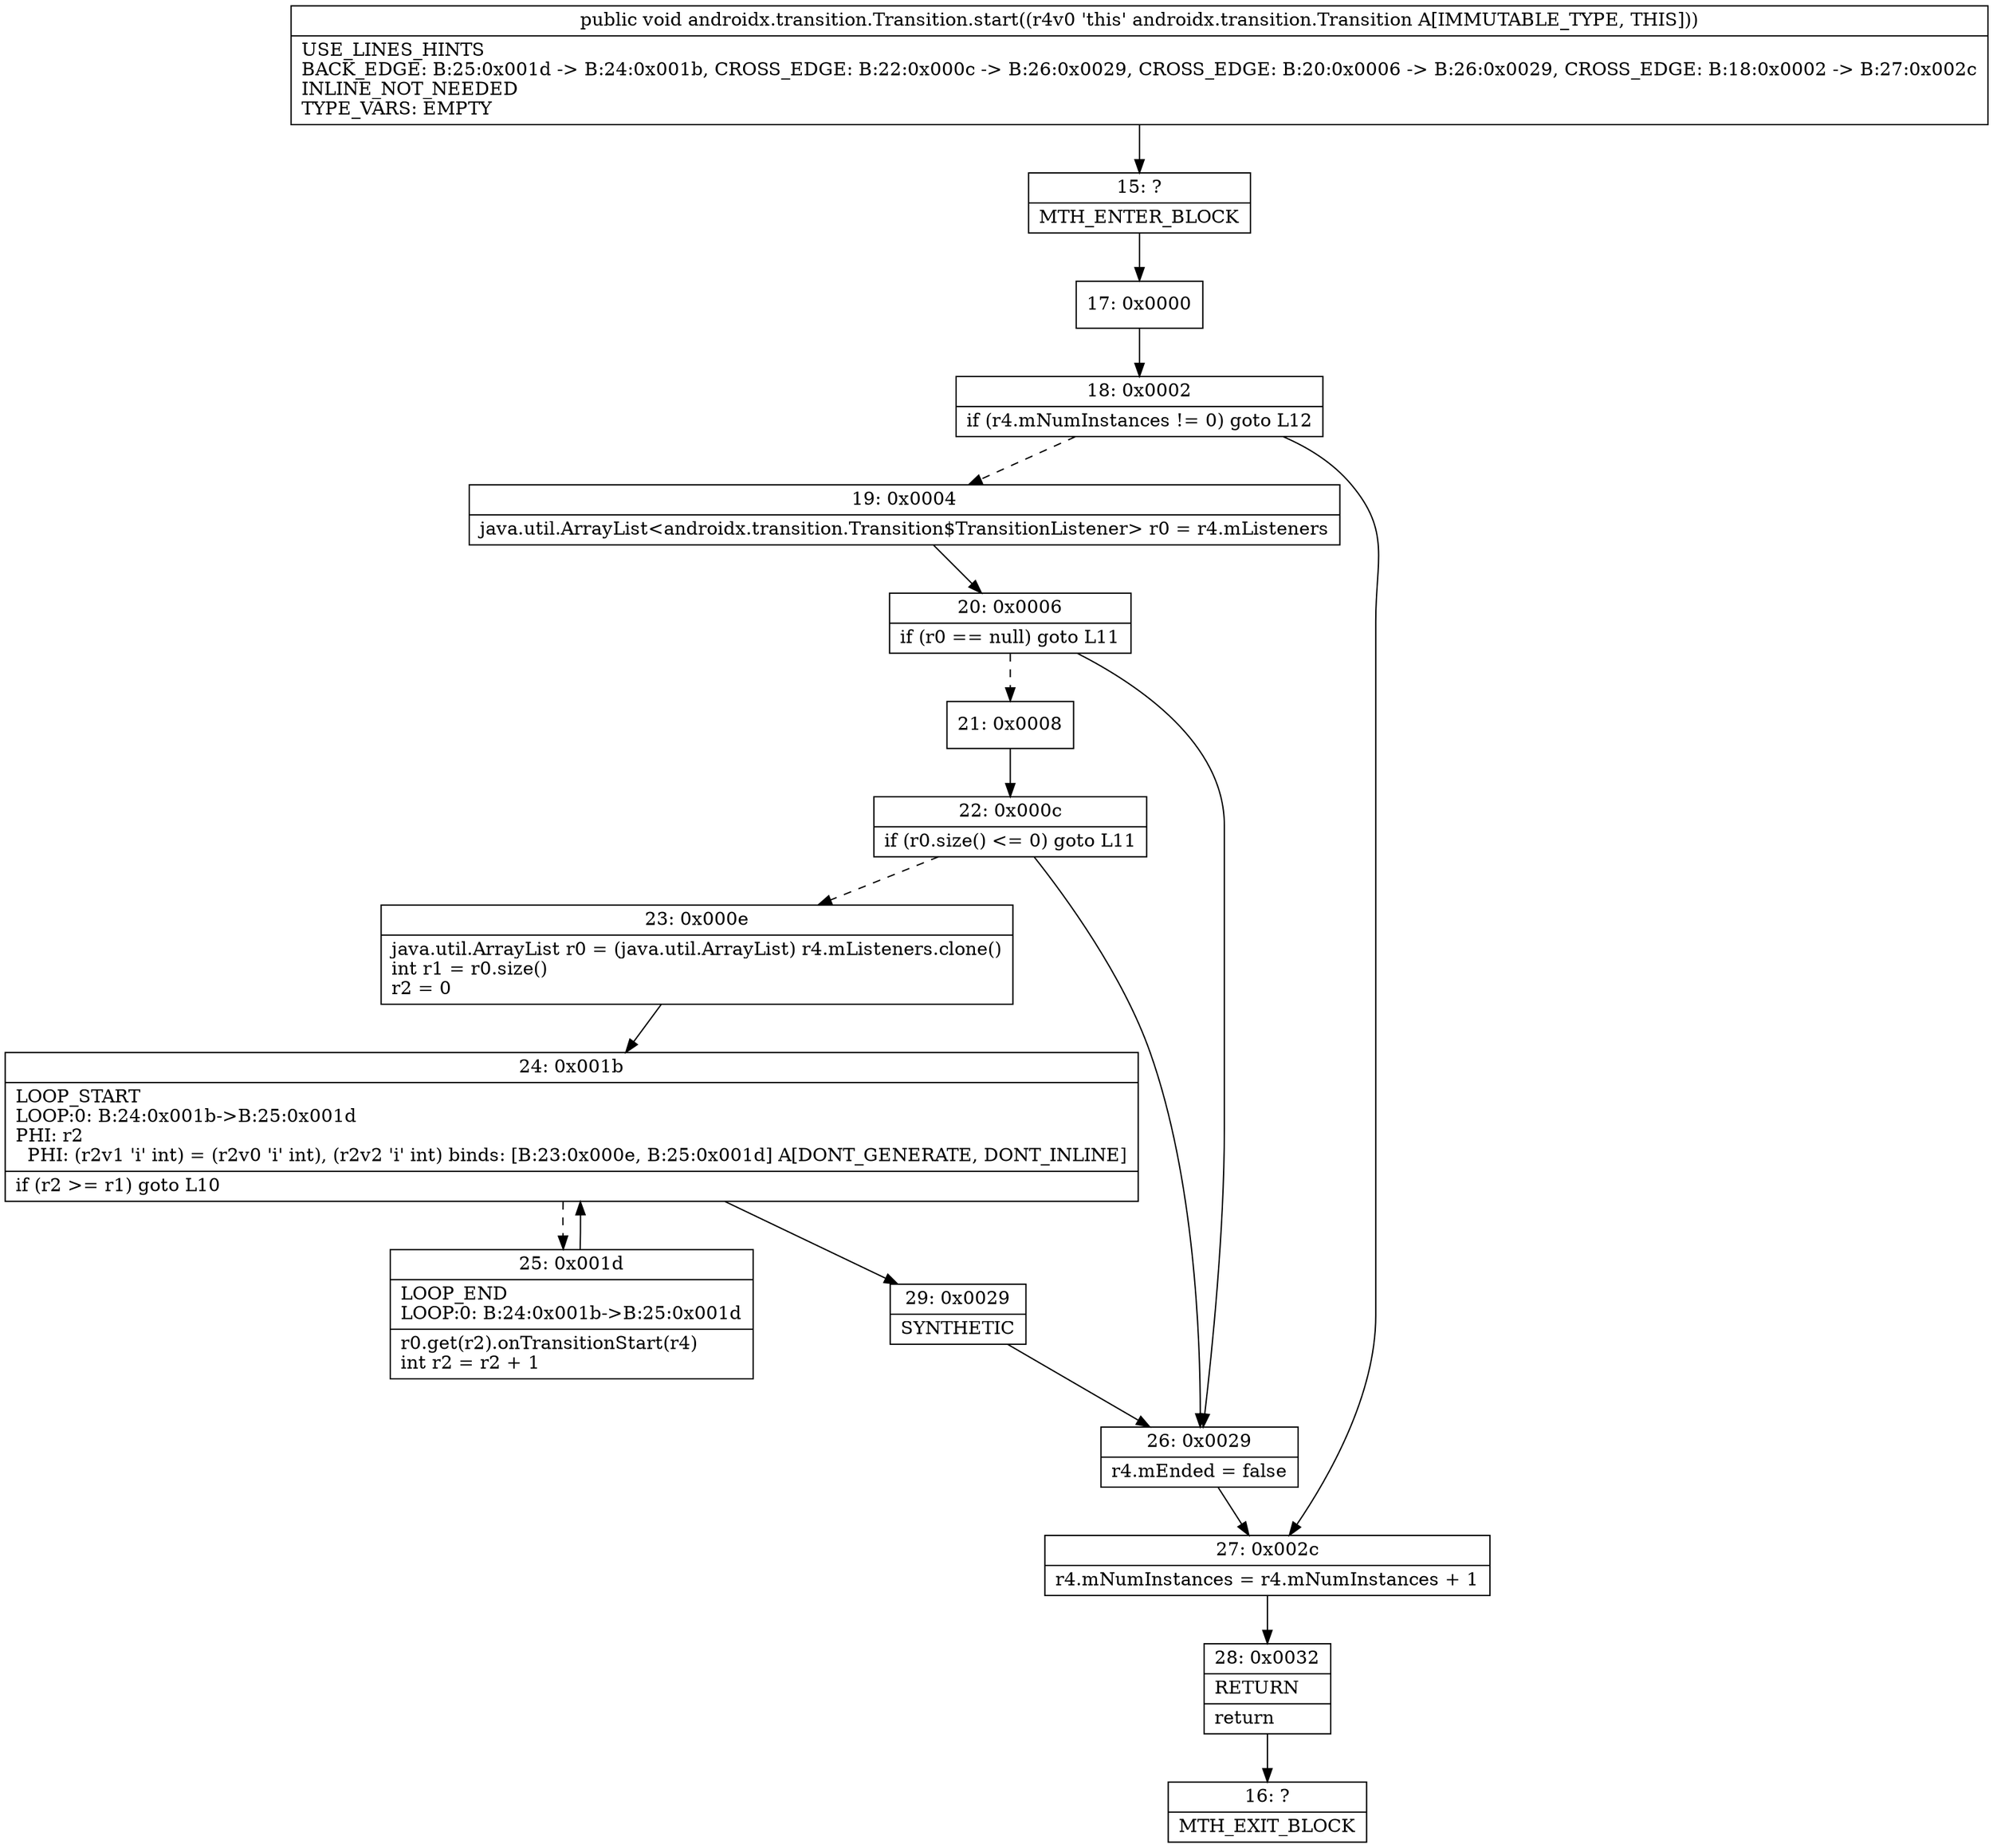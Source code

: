 digraph "CFG forandroidx.transition.Transition.start()V" {
Node_15 [shape=record,label="{15\:\ ?|MTH_ENTER_BLOCK\l}"];
Node_17 [shape=record,label="{17\:\ 0x0000}"];
Node_18 [shape=record,label="{18\:\ 0x0002|if (r4.mNumInstances != 0) goto L12\l}"];
Node_19 [shape=record,label="{19\:\ 0x0004|java.util.ArrayList\<androidx.transition.Transition$TransitionListener\> r0 = r4.mListeners\l}"];
Node_20 [shape=record,label="{20\:\ 0x0006|if (r0 == null) goto L11\l}"];
Node_21 [shape=record,label="{21\:\ 0x0008}"];
Node_22 [shape=record,label="{22\:\ 0x000c|if (r0.size() \<= 0) goto L11\l}"];
Node_23 [shape=record,label="{23\:\ 0x000e|java.util.ArrayList r0 = (java.util.ArrayList) r4.mListeners.clone()\lint r1 = r0.size()\lr2 = 0\l}"];
Node_24 [shape=record,label="{24\:\ 0x001b|LOOP_START\lLOOP:0: B:24:0x001b\-\>B:25:0x001d\lPHI: r2 \l  PHI: (r2v1 'i' int) = (r2v0 'i' int), (r2v2 'i' int) binds: [B:23:0x000e, B:25:0x001d] A[DONT_GENERATE, DONT_INLINE]\l|if (r2 \>= r1) goto L10\l}"];
Node_25 [shape=record,label="{25\:\ 0x001d|LOOP_END\lLOOP:0: B:24:0x001b\-\>B:25:0x001d\l|r0.get(r2).onTransitionStart(r4)\lint r2 = r2 + 1\l}"];
Node_29 [shape=record,label="{29\:\ 0x0029|SYNTHETIC\l}"];
Node_26 [shape=record,label="{26\:\ 0x0029|r4.mEnded = false\l}"];
Node_27 [shape=record,label="{27\:\ 0x002c|r4.mNumInstances = r4.mNumInstances + 1\l}"];
Node_28 [shape=record,label="{28\:\ 0x0032|RETURN\l|return\l}"];
Node_16 [shape=record,label="{16\:\ ?|MTH_EXIT_BLOCK\l}"];
MethodNode[shape=record,label="{public void androidx.transition.Transition.start((r4v0 'this' androidx.transition.Transition A[IMMUTABLE_TYPE, THIS]))  | USE_LINES_HINTS\lBACK_EDGE: B:25:0x001d \-\> B:24:0x001b, CROSS_EDGE: B:22:0x000c \-\> B:26:0x0029, CROSS_EDGE: B:20:0x0006 \-\> B:26:0x0029, CROSS_EDGE: B:18:0x0002 \-\> B:27:0x002c\lINLINE_NOT_NEEDED\lTYPE_VARS: EMPTY\l}"];
MethodNode -> Node_15;Node_15 -> Node_17;
Node_17 -> Node_18;
Node_18 -> Node_19[style=dashed];
Node_18 -> Node_27;
Node_19 -> Node_20;
Node_20 -> Node_21[style=dashed];
Node_20 -> Node_26;
Node_21 -> Node_22;
Node_22 -> Node_23[style=dashed];
Node_22 -> Node_26;
Node_23 -> Node_24;
Node_24 -> Node_25[style=dashed];
Node_24 -> Node_29;
Node_25 -> Node_24;
Node_29 -> Node_26;
Node_26 -> Node_27;
Node_27 -> Node_28;
Node_28 -> Node_16;
}

